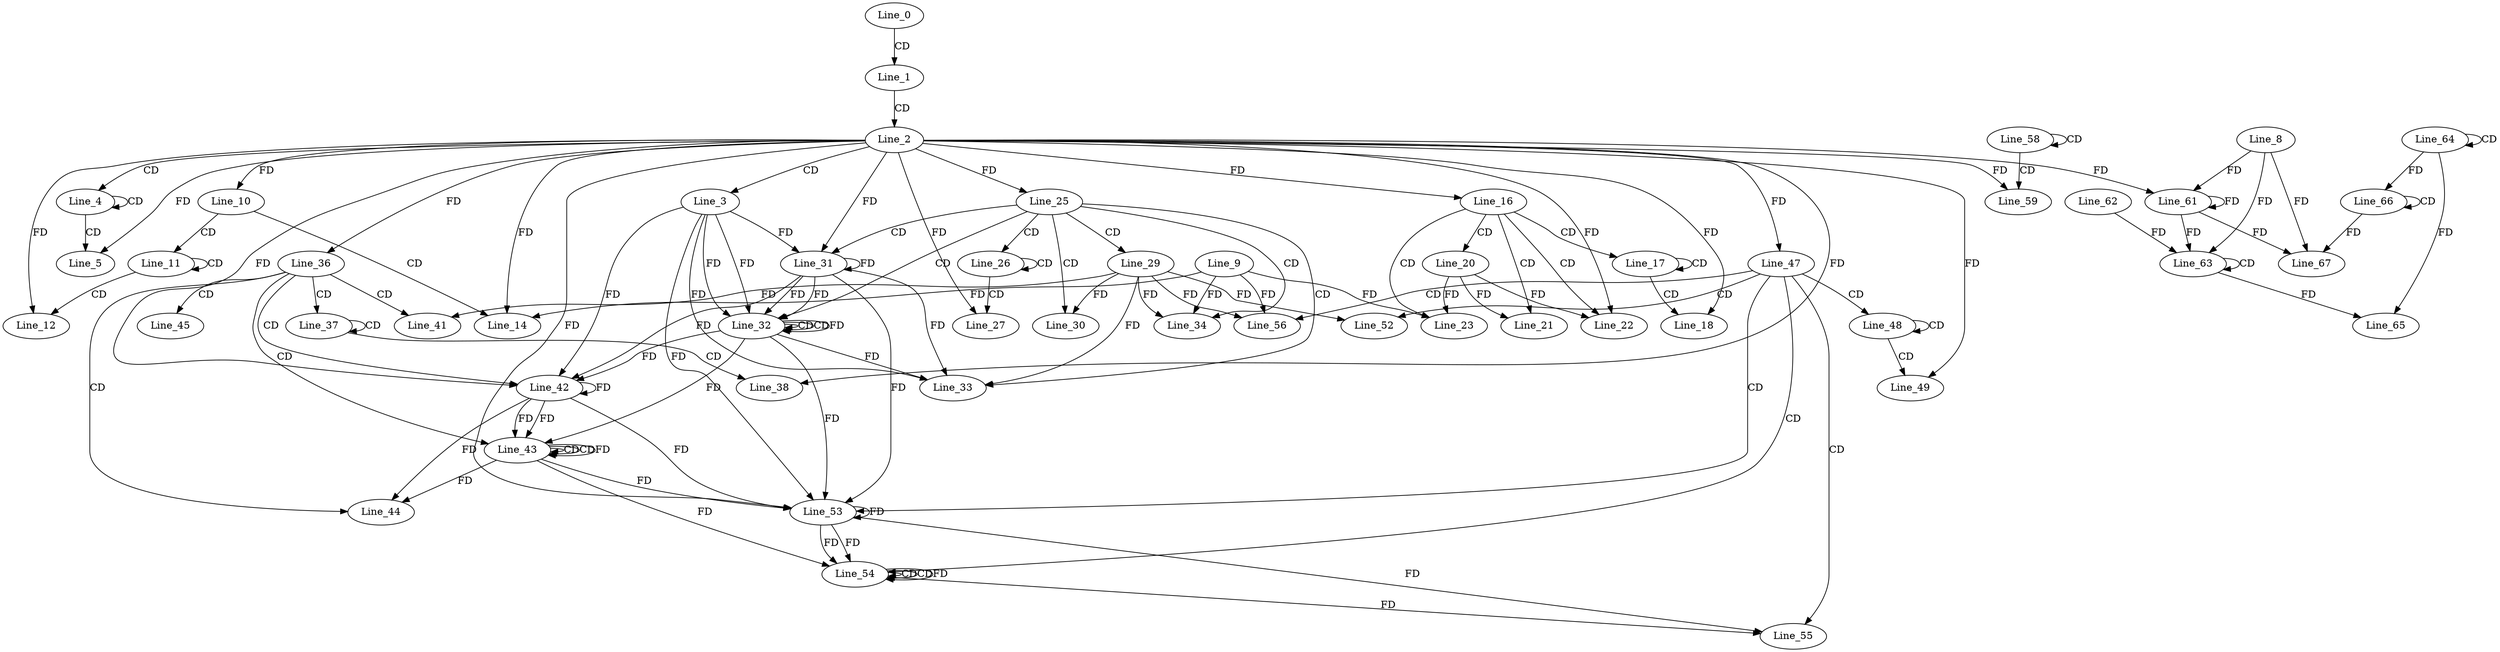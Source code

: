 digraph G {
  Line_0;
  Line_1;
  Line_2;
  Line_3;
  Line_4;
  Line_4;
  Line_5;
  Line_5;
  Line_5;
  Line_10;
  Line_10;
  Line_10;
  Line_11;
  Line_11;
  Line_12;
  Line_12;
  Line_14;
  Line_9;
  Line_14;
  Line_14;
  Line_16;
  Line_16;
  Line_16;
  Line_17;
  Line_17;
  Line_18;
  Line_18;
  Line_20;
  Line_21;
  Line_22;
  Line_22;
  Line_23;
  Line_23;
  Line_25;
  Line_25;
  Line_25;
  Line_26;
  Line_26;
  Line_27;
  Line_27;
  Line_29;
  Line_30;
  Line_31;
  Line_31;
  Line_31;
  Line_32;
  Line_32;
  Line_32;
  Line_32;
  Line_32;
  Line_32;
  Line_33;
  Line_34;
  Line_34;
  Line_36;
  Line_36;
  Line_36;
  Line_37;
  Line_37;
  Line_38;
  Line_38;
  Line_41;
  Line_42;
  Line_42;
  Line_42;
  Line_43;
  Line_43;
  Line_43;
  Line_43;
  Line_43;
  Line_43;
  Line_44;
  Line_45;
  Line_45;
  Line_47;
  Line_47;
  Line_47;
  Line_48;
  Line_48;
  Line_49;
  Line_49;
  Line_52;
  Line_53;
  Line_53;
  Line_53;
  Line_54;
  Line_54;
  Line_54;
  Line_54;
  Line_54;
  Line_54;
  Line_55;
  Line_56;
  Line_56;
  Line_58;
  Line_58;
  Line_59;
  Line_59;
  Line_8;
  Line_61;
  Line_61;
  Line_63;
  Line_63;
  Line_62;
  Line_64;
  Line_64;
  Line_65;
  Line_65;
  Line_66;
  Line_66;
  Line_66;
  Line_67;
  Line_0 -> Line_1 [ label="CD" ];
  Line_1 -> Line_2 [ label="CD" ];
  Line_2 -> Line_3 [ label="CD" ];
  Line_2 -> Line_4 [ label="CD" ];
  Line_4 -> Line_4 [ label="CD" ];
  Line_4 -> Line_5 [ label="CD" ];
  Line_2 -> Line_5 [ label="FD" ];
  Line_2 -> Line_10 [ label="FD" ];
  Line_10 -> Line_11 [ label="CD" ];
  Line_11 -> Line_11 [ label="CD" ];
  Line_11 -> Line_12 [ label="CD" ];
  Line_2 -> Line_12 [ label="FD" ];
  Line_10 -> Line_14 [ label="CD" ];
  Line_9 -> Line_14 [ label="FD" ];
  Line_2 -> Line_14 [ label="FD" ];
  Line_2 -> Line_16 [ label="FD" ];
  Line_16 -> Line_17 [ label="CD" ];
  Line_17 -> Line_17 [ label="CD" ];
  Line_17 -> Line_18 [ label="CD" ];
  Line_2 -> Line_18 [ label="FD" ];
  Line_16 -> Line_20 [ label="CD" ];
  Line_16 -> Line_21 [ label="CD" ];
  Line_20 -> Line_21 [ label="FD" ];
  Line_16 -> Line_22 [ label="CD" ];
  Line_20 -> Line_22 [ label="FD" ];
  Line_2 -> Line_22 [ label="FD" ];
  Line_16 -> Line_23 [ label="CD" ];
  Line_20 -> Line_23 [ label="FD" ];
  Line_9 -> Line_23 [ label="FD" ];
  Line_2 -> Line_25 [ label="FD" ];
  Line_25 -> Line_26 [ label="CD" ];
  Line_26 -> Line_26 [ label="CD" ];
  Line_26 -> Line_27 [ label="CD" ];
  Line_2 -> Line_27 [ label="FD" ];
  Line_25 -> Line_29 [ label="CD" ];
  Line_25 -> Line_30 [ label="CD" ];
  Line_29 -> Line_30 [ label="FD" ];
  Line_25 -> Line_31 [ label="CD" ];
  Line_3 -> Line_31 [ label="FD" ];
  Line_31 -> Line_31 [ label="FD" ];
  Line_2 -> Line_31 [ label="FD" ];
  Line_25 -> Line_32 [ label="CD" ];
  Line_32 -> Line_32 [ label="CD" ];
  Line_3 -> Line_32 [ label="FD" ];
  Line_31 -> Line_32 [ label="FD" ];
  Line_32 -> Line_32 [ label="CD" ];
  Line_3 -> Line_32 [ label="FD" ];
  Line_31 -> Line_32 [ label="FD" ];
  Line_32 -> Line_32 [ label="FD" ];
  Line_25 -> Line_33 [ label="CD" ];
  Line_29 -> Line_33 [ label="FD" ];
  Line_3 -> Line_33 [ label="FD" ];
  Line_31 -> Line_33 [ label="FD" ];
  Line_32 -> Line_33 [ label="FD" ];
  Line_25 -> Line_34 [ label="CD" ];
  Line_29 -> Line_34 [ label="FD" ];
  Line_9 -> Line_34 [ label="FD" ];
  Line_2 -> Line_36 [ label="FD" ];
  Line_36 -> Line_37 [ label="CD" ];
  Line_37 -> Line_37 [ label="CD" ];
  Line_37 -> Line_38 [ label="CD" ];
  Line_2 -> Line_38 [ label="FD" ];
  Line_36 -> Line_41 [ label="CD" ];
  Line_29 -> Line_41 [ label="FD" ];
  Line_36 -> Line_42 [ label="CD" ];
  Line_3 -> Line_42 [ label="FD" ];
  Line_31 -> Line_42 [ label="FD" ];
  Line_32 -> Line_42 [ label="FD" ];
  Line_42 -> Line_42 [ label="FD" ];
  Line_2 -> Line_42 [ label="FD" ];
  Line_36 -> Line_43 [ label="CD" ];
  Line_43 -> Line_43 [ label="CD" ];
  Line_32 -> Line_43 [ label="FD" ];
  Line_42 -> Line_43 [ label="FD" ];
  Line_43 -> Line_43 [ label="CD" ];
  Line_42 -> Line_43 [ label="FD" ];
  Line_43 -> Line_43 [ label="FD" ];
  Line_36 -> Line_44 [ label="CD" ];
  Line_42 -> Line_44 [ label="FD" ];
  Line_43 -> Line_44 [ label="FD" ];
  Line_36 -> Line_45 [ label="CD" ];
  Line_2 -> Line_47 [ label="FD" ];
  Line_47 -> Line_48 [ label="CD" ];
  Line_48 -> Line_48 [ label="CD" ];
  Line_48 -> Line_49 [ label="CD" ];
  Line_2 -> Line_49 [ label="FD" ];
  Line_47 -> Line_52 [ label="CD" ];
  Line_29 -> Line_52 [ label="FD" ];
  Line_47 -> Line_53 [ label="CD" ];
  Line_3 -> Line_53 [ label="FD" ];
  Line_31 -> Line_53 [ label="FD" ];
  Line_32 -> Line_53 [ label="FD" ];
  Line_42 -> Line_53 [ label="FD" ];
  Line_43 -> Line_53 [ label="FD" ];
  Line_53 -> Line_53 [ label="FD" ];
  Line_2 -> Line_53 [ label="FD" ];
  Line_47 -> Line_54 [ label="CD" ];
  Line_54 -> Line_54 [ label="CD" ];
  Line_43 -> Line_54 [ label="FD" ];
  Line_53 -> Line_54 [ label="FD" ];
  Line_54 -> Line_54 [ label="CD" ];
  Line_53 -> Line_54 [ label="FD" ];
  Line_54 -> Line_54 [ label="FD" ];
  Line_47 -> Line_55 [ label="CD" ];
  Line_53 -> Line_55 [ label="FD" ];
  Line_54 -> Line_55 [ label="FD" ];
  Line_47 -> Line_56 [ label="CD" ];
  Line_29 -> Line_56 [ label="FD" ];
  Line_9 -> Line_56 [ label="FD" ];
  Line_58 -> Line_58 [ label="CD" ];
  Line_58 -> Line_59 [ label="CD" ];
  Line_2 -> Line_59 [ label="FD" ];
  Line_8 -> Line_61 [ label="FD" ];
  Line_61 -> Line_61 [ label="FD" ];
  Line_2 -> Line_61 [ label="FD" ];
  Line_63 -> Line_63 [ label="CD" ];
  Line_62 -> Line_63 [ label="FD" ];
  Line_8 -> Line_63 [ label="FD" ];
  Line_61 -> Line_63 [ label="FD" ];
  Line_64 -> Line_64 [ label="CD" ];
  Line_64 -> Line_65 [ label="FD" ];
  Line_63 -> Line_65 [ label="FD" ];
  Line_66 -> Line_66 [ label="CD" ];
  Line_64 -> Line_66 [ label="FD" ];
  Line_8 -> Line_67 [ label="FD" ];
  Line_61 -> Line_67 [ label="FD" ];
  Line_66 -> Line_67 [ label="FD" ];
}

